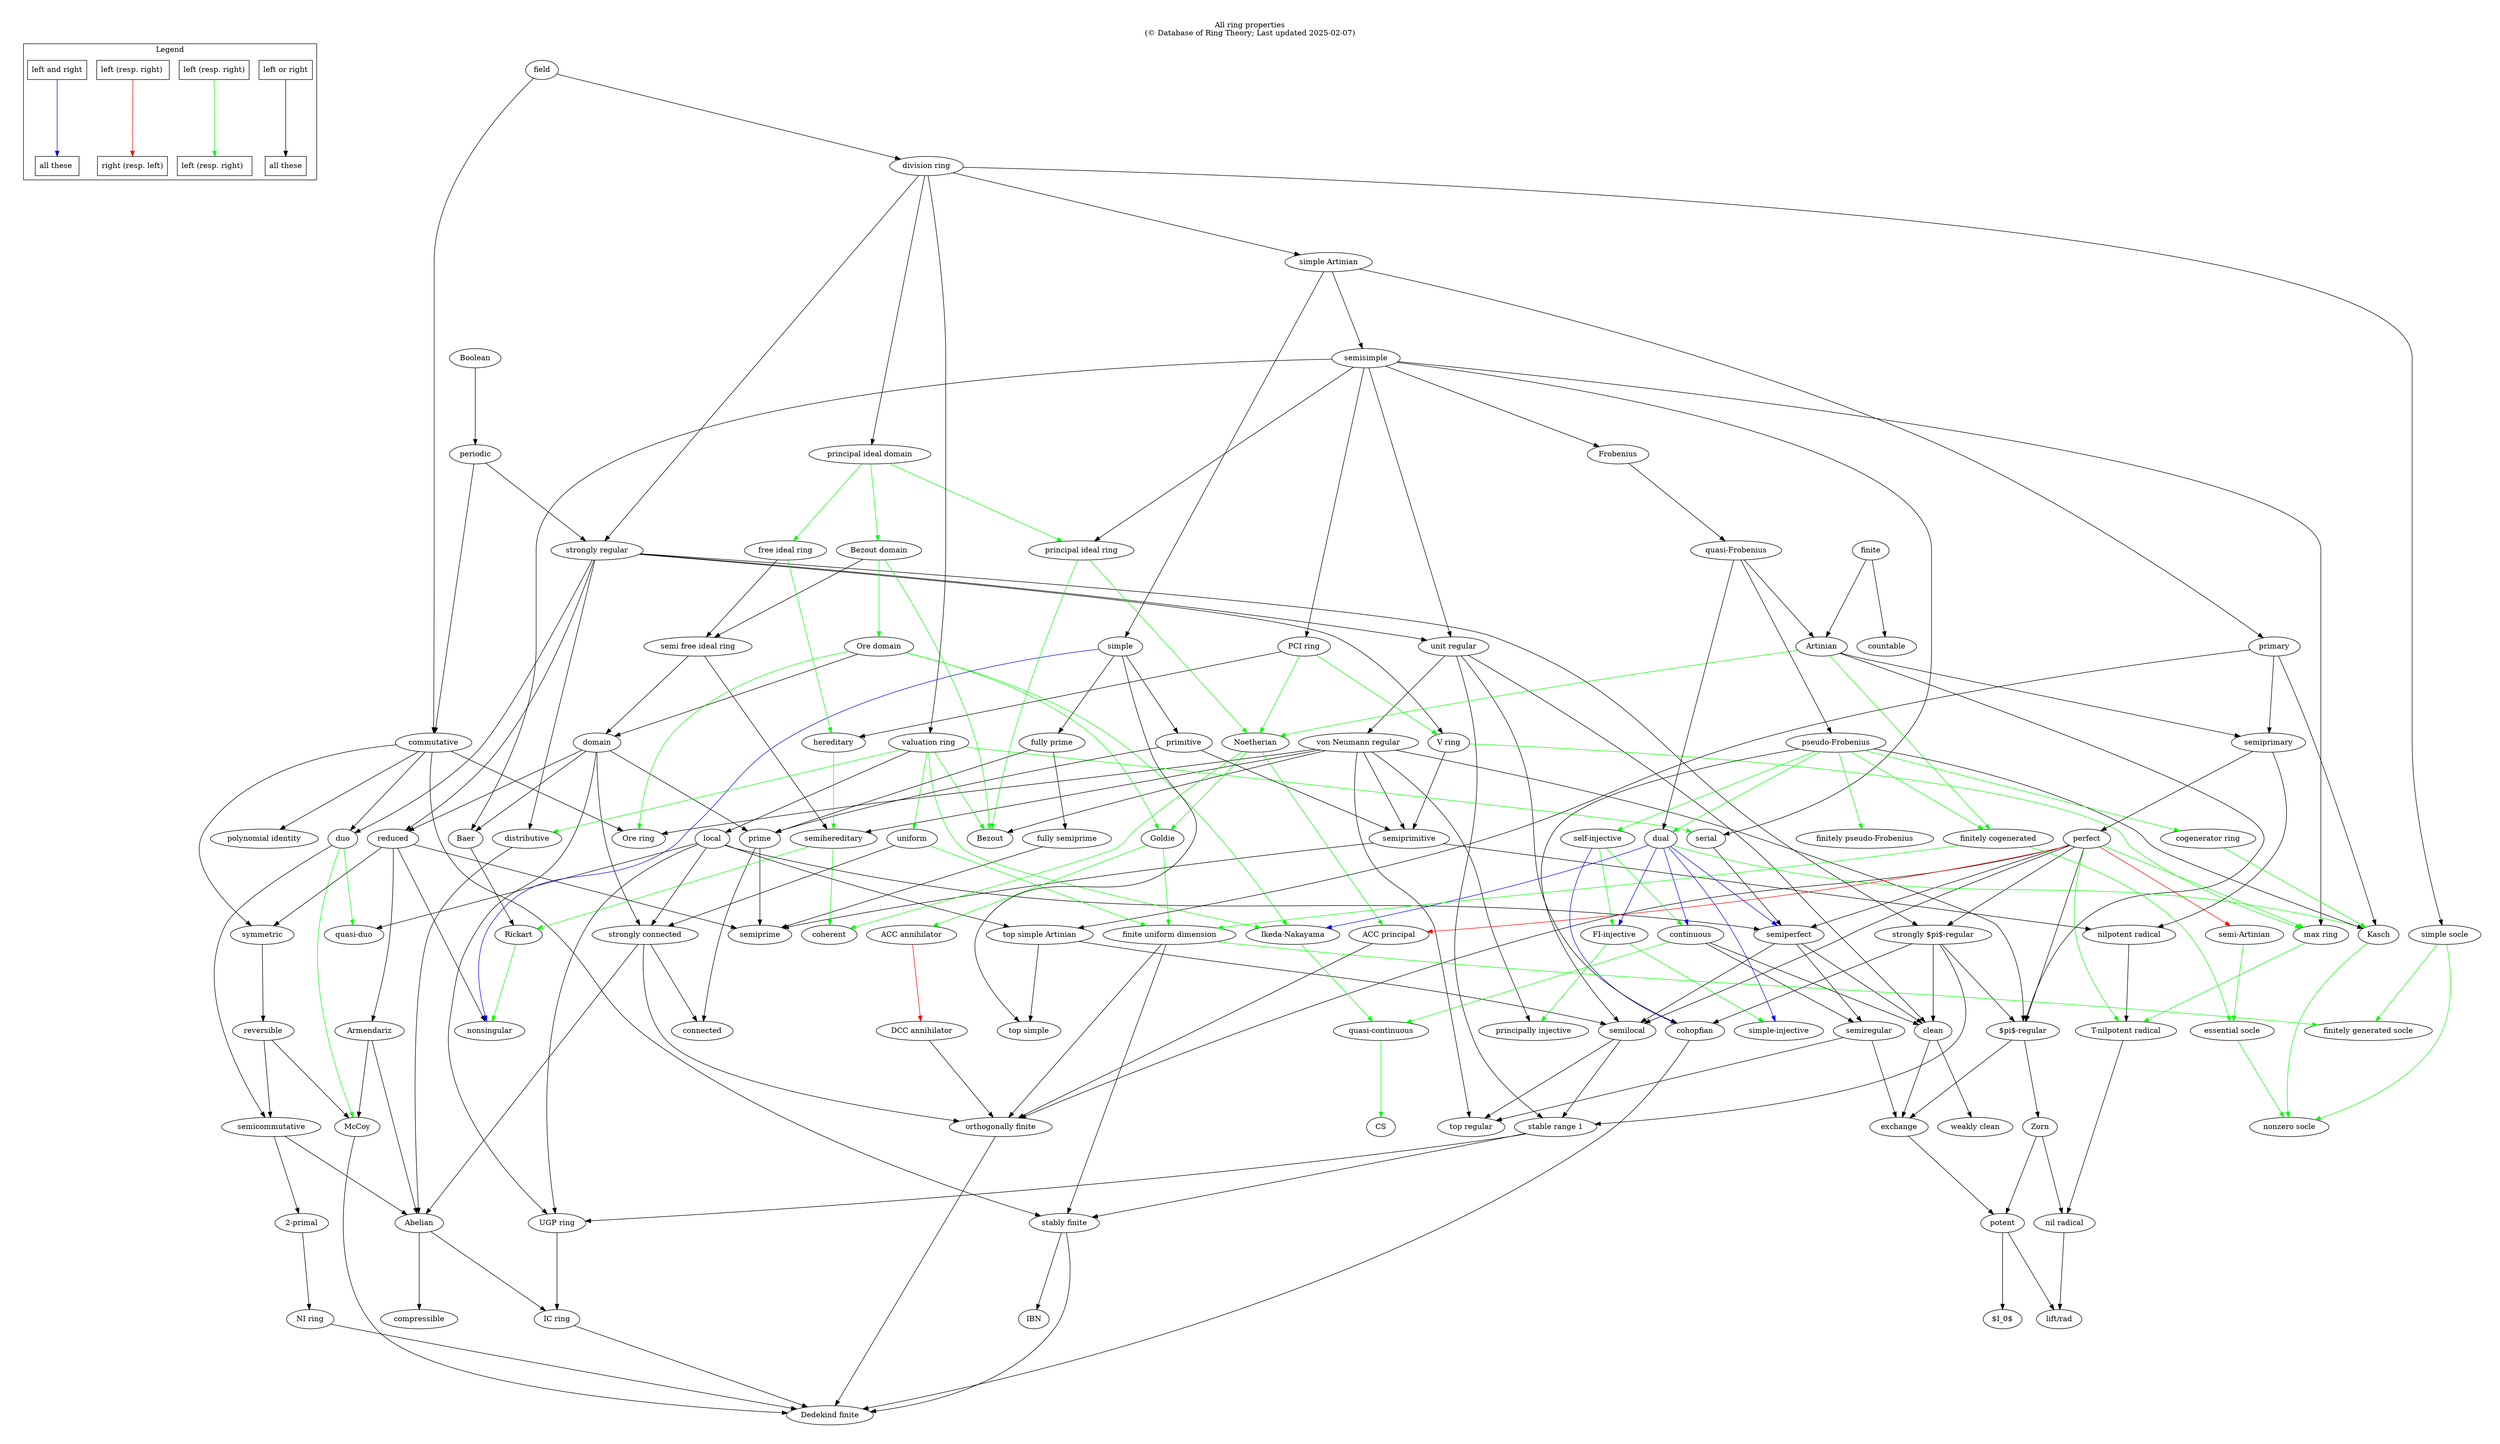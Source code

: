 strict digraph {


subgraph cluster_01 {
    label="Legend"
    rankdir=LR
    node [shape=rectangle]
    "left or right" -> "all these" [color=black shape=rectangle]
    "left (resp. right)" -> "left (resp. right)  " [color=green shape=rectangle]
    "left (resp. right) " -> "right (resp. left)" [color=red shape=rectangle]
    "left and right" -> "all these " [color=blue shape=rectangle]
}

    label=<All ring properties<br/>(© Database of Ring Theory; Last updated 2025-02-07)>
    URL="https://ringtheory.herokuapp.com/";
    labelloc=top;

    graph [pad="0.5", ranksep="2.000"];
	"von Neumann regular" -> "top regular" [color=black]
	commutative -> "polynomial identity" [color=black]
	semisimple -> Baer [color=black]
	commutative -> "stably finite" [color=black]
	"ACC annihilator" -> "DCC annihilator" [color=red]
	semiprimitive -> "nilpotent radical" [color=black]
	perfect -> "max ring" [color=green]
	semilocal -> "top regular" [color=black]
	semiprimitive -> semiprime [color=black]
	"fully semiprime" -> semiprime [color=black]
	domain -> prime [color=black]
	"semi free ideal ring" -> domain [color=black]
	"self-injective" -> "FI-injective" [color=green]
	semicommutative -> Abelian [color=black]
	"strongly regular" -> "unit regular" [color=black]
	perfect -> "$\pi$-regular" [color=black]
	semihereditary -> coherent [color=green]
	"max ring" -> "T-nilpotent radical" [color=green]
	local -> "top simple Artinian" [color=black]
	Artinian -> "$\pi$-regular" [color=black]
	"principal ideal domain" -> "Bezout domain" [color=green]
	"valuation ring" -> "Ikeda-Nakayama" [color=green]
	"Ore domain" -> "Ore ring" [color=green]
	"Ore domain" -> domain [color=black]
	Noetherian -> Goldie [color=green]
	"strongly regular" -> "V ring" [color=black]
	"valuation ring" -> serial [color=green]
	cohopfian -> "Dedekind finite" [color=black]
	dual -> continuous [color=blue]
	semiperfect -> semilocal [color=black]
	"von Neumann regular" -> semiprimitive [color=black]
	semiperfect -> semiregular [color=black]
	Frobenius -> "quasi-Frobenius" [color=black]
	"orthogonally finite" -> "Dedekind finite" [color=black]
	Zorn -> "nil radical" [color=black]
	perfect -> "T-nilpotent radical" [color=green]
	local -> semiperfect [color=black]
	"von Neumann regular" -> Bezout [color=black]
	field -> "division ring" [color=black]
	"nil radical" -> "lift/rad" [color=black]
	"essential socle" -> "nonzero socle" [color=green]
	"pseudo-Frobenius" -> "finitely cogenerated" [color=green]
	Artinian -> "finitely cogenerated" [color=green]
	commutative -> duo [color=black]
	"unit regular" -> "stable range 1" [color=black]
	"V ring" -> semiprimitive [color=black]
	dual -> Kasch [color=blue]
	"strongly $\pi$-regular" -> clean [color=black]
	"Bezout domain" -> "Ore domain" [color=green]
	prime -> connected [color=black]
	Artinian -> semiprimary [color=black]
	"pseudo-Frobenius" -> "self-injective" [color=green]
	semisimple -> serial [color=black]
	"finitely cogenerated" -> "finite uniform dimension" [color=green]
	dual -> Kasch [color=green]
	"FI-injective" -> "simple-injective" [color=green]
	"von Neumann regular" -> "$\pi$-regular" [color=black]
	"valuation ring" -> distributive [color=green]
	dual -> "FI-injective" [color=blue]
	commutative -> symmetric [color=black]
	reduced -> symmetric [color=black]
	"stable range 1" -> "stably finite" [color=black]
	"strongly $\pi$-regular" -> "stable range 1" [color=black]
	"top simple Artinian" -> "top simple" [color=black]
	"simple Artinian" -> "primary" [color=black]
	"self-injective" -> cohopfian [color=blue]
	Zorn -> potent [color=black]
	"quasi-Frobenius" -> Artinian [color=black]
	"finite uniform dimension" -> "orthogonally finite" [color=black]
	potent -> "lift/rad" [color=black]
	"Bezout domain" -> Bezout [color=green]
	perfect -> "strongly $\pi$-regular" [color=black]
	perfect -> "orthogonally finite" [color=black]
	"finite uniform dimension" -> "finitely generated socle" [color=green]
	"ACC principal" -> "orthogonally finite" [color=black]
	Noetherian -> coherent [color=green]
	continuous -> "quasi-continuous" [color=green]
	local -> "strongly connected" [color=black]
	perfect -> "ACC principal" [color=red]
	domain -> Baer [color=black]
	"pseudo-Frobenius" -> dual [color=green]
	"self-injective" -> continuous [color=green]
	semiregular -> "top regular" [color=black]
	"finitely cogenerated" -> "essential socle" [color=green]
	"top simple Artinian" -> semilocal [color=black]
	"quasi-continuous" -> CS [color=green]
	"pseudo-Frobenius" -> Kasch [color=black]
	"T-nilpotent radical" -> "nil radical" [color=black]
	semisimple -> "max ring" [color=black]
	clean -> exchange [color=black]
	"semi free ideal ring" -> semihereditary [color=black]
	"stably finite" -> "Dedekind finite" [color=black]
	"FI-injective" -> "principally injective" [color=green]
	"pseudo-Frobenius" -> "finitely pseudo-Frobenius" [color=green]
	exchange -> potent [color=black]
	semisimple -> Frobenius [color=black]
	Abelian -> "IC ring" [color=black]
	"IC ring" -> "Dedekind finite" [color=black]
	"von Neumann regular" -> "principally injective" [color=black]
	finite -> countable [color=black]
	domain -> reduced [color=black]
	"unit regular" -> "von Neumann regular" [color=black]
	semicommutative -> "2-primal" [color=black]
	"cogenerator ring" -> Kasch [color=green]
	"V ring" -> "max ring" [color=green]
	primary -> "top simple Artinian" [color=black]
	Goldie -> "finite uniform dimension" [color=green]
	"stably finite" -> IBN [color=black]
	"division ring" -> "simple Artinian" [color=black]
	"division ring" -> "strongly regular" [color=black]
	semiprimary -> perfect [color=black]
	Kasch -> "nonzero socle" [color=green]
	"valuation ring" -> uniform [color=green]
	"fully prime" -> prime [color=black]
	"division ring" -> "valuation ring" [color=black]
	simple -> "fully prime" [color=black]
	perfect -> semiperfect [color=black]
	field -> commutative [color=black]
	semiregular -> exchange [color=black]
	"PCI ring" -> Noetherian [color=green]
	"quasi-Frobenius" -> dual [color=black]
	"strongly connected" -> connected [color=black]
	"strongly $\pi$-regular" -> "$\pi$-regular" [color=black]
	semiprimary -> "nilpotent radical" [color=black]
	reduced -> nonsingular [color=black]
	simple -> primitive [color=black]
	"NI ring" -> "Dedekind finite" [color=black]
	duo -> semicommutative [color=black]
	"free ideal ring" -> hereditary [color=green]
	"strongly regular" -> reduced [color=black]
	local -> "quasi-duo" [color=black]
	serial -> semiperfect [color=black]
	semihereditary -> Rickart [color=green]
	distributive -> Abelian [color=black]
	simple -> "top simple" [color=black]
	periodic -> commutative [color=black]
	"unit regular" -> clean [color=black]
	clean -> "weakly clean" [color=black]
	finite -> Artinian [color=black]
	"Ore domain" -> Goldie [color=green]
	continuous -> clean [color=black]
	"free ideal ring" -> "semi free ideal ring" [color=black]
	"nilpotent radical" -> "T-nilpotent radical" [color=black]
	Goldie -> "ACC annihilator" [color=green]
	"principal ideal domain" -> "principal ideal ring" [color=green]
	dual -> semiperfect [color=blue]
	"unit regular" -> cohopfian [color=black]
	"division ring" -> "principal ideal domain" [color=black]
	"quasi-Frobenius" -> "pseudo-Frobenius" [color=black]
	primary -> semiprimary [color=black]
	periodic -> "strongly regular" [color=black]
	"strongly regular" -> duo [color=black]
	"Bezout domain" -> "semi free ideal ring" [color=black]
	domain -> "strongly connected" [color=black]
	Baer -> Rickart [color=black]
	Artinian -> Noetherian [color=green]
	semisimple -> "PCI ring" [color=black]
	uniform -> "strongly connected" [color=black]
	uniform -> "finite uniform dimension" [color=green]
	"principal ideal domain" -> "free ideal ring" [color=green]
	"principal ideal ring" -> Noetherian [color=green]
	continuous -> semiregular [color=black]
	"valuation ring" -> Bezout [color=green]
	prime -> semiprime [color=black]
	semiperfect -> clean [color=black]
	reduced -> semiprime [color=black]
	"principal ideal ring" -> Bezout [color=green]
	"von Neumann regular" -> semihereditary [color=black]
	"pseudo-Frobenius" -> semilocal [color=black]
	"$\pi$-regular" -> exchange [color=black]
	"simple Artinian" -> simple [color=black]
	primary -> Kasch [color=black]
	Rickart -> nonsingular [color=green]
	"$\pi$-regular" -> Zorn [color=black]
	"von Neumann regular" -> "Ore ring" [color=black]
	"strongly $\pi$-regular" -> cohopfian [color=black]
	perfect -> "semi-Artinian" [color=red]
	"semi-Artinian" -> "essential socle" [color=green]
	"simple Artinian" -> semisimple [color=black]
	"fully prime" -> "fully semiprime" [color=black]
	"strongly regular" -> distributive [color=black]
	dual -> "simple-injective" [color=blue]
	Boolean -> periodic [color=black]
	reversible -> semicommutative [color=black]
	symmetric -> reversible [color=black]
	"finite uniform dimension" -> "stably finite" [color=black]
	potent -> "$I_0$" [color=black]
	commutative -> "Ore ring" [color=black]
	semisimple -> "principal ideal ring" [color=black]
	"2-primal" -> "NI ring" [color=black]
	"simple socle" -> "nonzero socle" [color=green]
	"Ikeda-Nakayama" -> "quasi-continuous" [color=green]
	"Ore domain" -> "Ikeda-Nakayama" [color=green]
	dual -> "Ikeda-Nakayama" [color=blue]
	"strongly connected" -> "orthogonally finite" [color=black]
	Noetherian -> "ACC principal" [color=green]
	perfect -> semilocal [color=black]
	"DCC annihilator" -> "orthogonally finite" [color=black]
	"PCI ring" -> "V ring" [color=green]
	duo -> "quasi-duo" [color=green]
	primitive -> prime [color=black]
	"strongly regular" -> "strongly $\pi$-regular" [color=black]
	"valuation ring" -> local [color=black]
	"pseudo-Frobenius" -> "cogenerator ring" [color=green]
	"PCI ring" -> hereditary [color=black]
	hereditary -> semihereditary [color=green]
	"simple socle" -> "finitely generated socle" [color=green]
	"division ring" -> "simple socle" [color=black]
	semilocal -> "stable range 1" [color=black]
	semisimple -> "unit regular" [color=black]
	primitive -> semiprimitive [color=black]
	"strongly connected" -> Abelian [color=black]
	Abelian -> compressible [color=black]
	duo -> McCoy [color=green]
	Armendariz -> McCoy [color=black]
	reduced -> Armendariz [color=black]
	reversible -> McCoy [color=black]
    McCoy -> "Dedekind finite" [color=black]
	simple -> nonsingular [color=blue]
    Armendariz -> Abelian [color=black]
    "UGP ring" -> "IC ring" [color=black]
    domain -> "UGP ring" [color=black]
    local -> "UGP ring" [color=black]
    "stable range 1" -> "UGP ring" [color=black]
}
